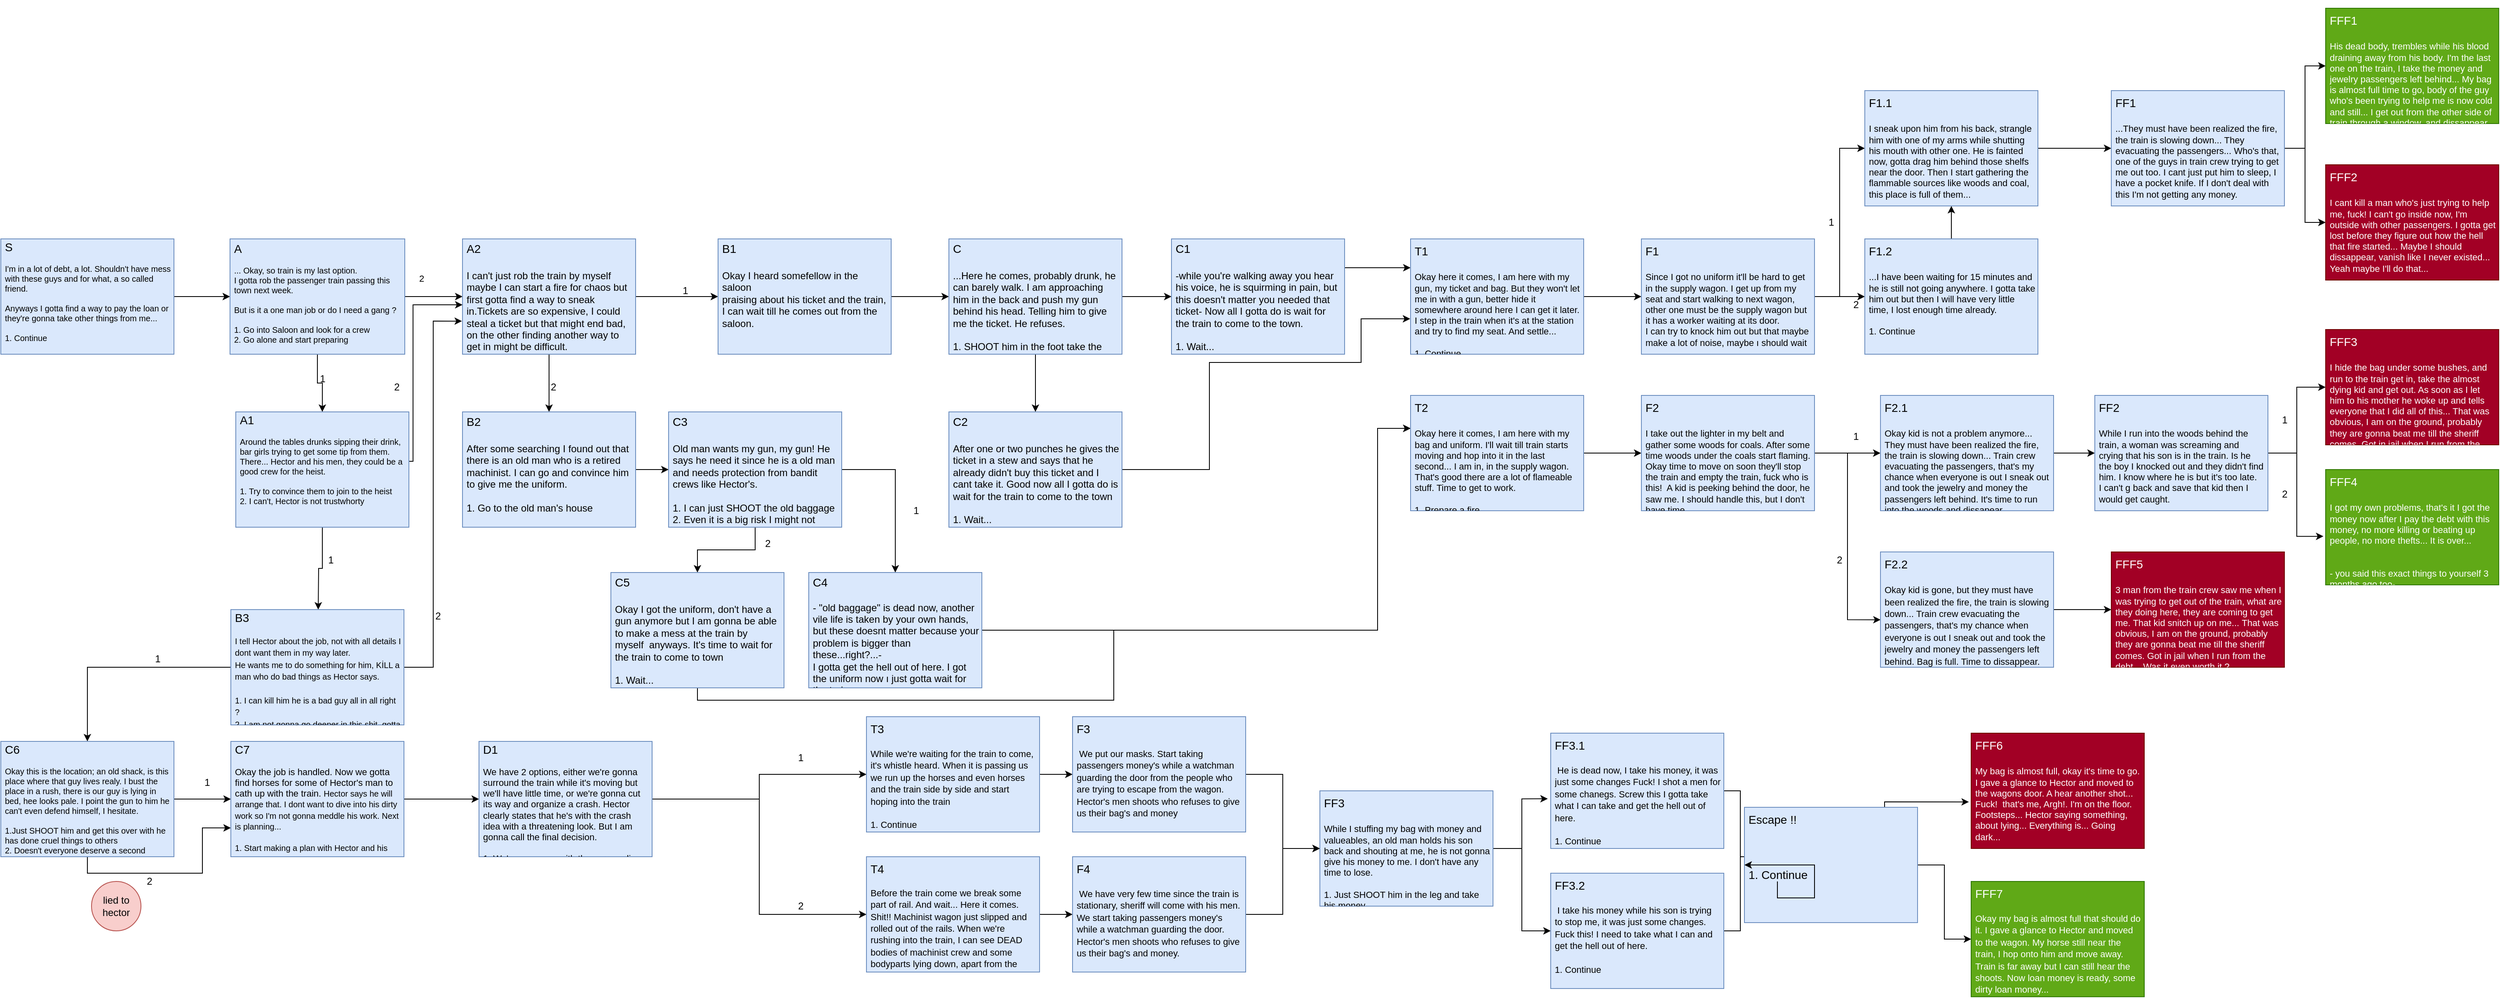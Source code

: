 <mxfile version="14.1.8" type="device"><diagram id="PS7mOIQxtG1l_0gpTWIH" name="Page-1"><mxGraphModel dx="873" dy="2234" grid="1" gridSize="10" guides="1" tooltips="1" connect="1" arrows="1" fold="1" page="1" pageScale="1" pageWidth="827" pageHeight="1169" background="#ffffff" math="0" shadow="0"><root><mxCell id="0"/><mxCell id="1" parent="0"/><mxCell id="qTLVLa_EFtFg3okBWpM3-4" style="edgeStyle=orthogonalEdgeStyle;rounded=0;orthogonalLoop=1;jettySize=auto;html=1;" parent="1" source="qTLVLa_EFtFg3okBWpM3-2" target="qTLVLa_EFtFg3okBWpM3-3" edge="1"><mxGeometry relative="1" as="geometry"/></mxCell><mxCell id="qTLVLa_EFtFg3okBWpM3-2" value="&lt;div style=&quot;font-size: 10px&quot;&gt;&lt;font style=&quot;font-size: 10px&quot;&gt;&lt;br&gt;&lt;/font&gt;&lt;/div&gt;&lt;div style=&quot;font-size: 14px&quot;&gt;&lt;font style=&quot;font-size: 14px&quot;&gt;S&lt;br&gt;&lt;/font&gt;&lt;/div&gt;&lt;div style=&quot;font-size: 10px&quot;&gt;&lt;font style=&quot;font-size: 10px&quot;&gt;&lt;br&gt;&lt;/font&gt;&lt;/div&gt;&lt;div style=&quot;font-size: 10px&quot;&gt;&lt;font style=&quot;font-size: 10px&quot;&gt;I'm in a lot of debt, a lot. Shouldn't have mess with these guys and for what, a so called friend. &lt;br&gt;&lt;/font&gt;&lt;/div&gt;&lt;div style=&quot;font-size: 10px&quot;&gt;&lt;font style=&quot;font-size: 10px&quot;&gt;&lt;br&gt;&lt;/font&gt;&lt;/div&gt;&lt;div style=&quot;font-size: 10px&quot;&gt;&lt;font style=&quot;font-size: 10px&quot;&gt;Anyways I gotta find a way to pay the loan or they're gonna take other things from me...&lt;/font&gt;&lt;/div&gt;&lt;div style=&quot;font-size: 10px&quot;&gt;&lt;font style=&quot;font-size: 10px&quot;&gt;&lt;br&gt;&lt;/font&gt;&lt;/div&gt;&lt;div style=&quot;font-size: 10px&quot;&gt;&lt;font style=&quot;font-size: 10px&quot;&gt;1. Continue&lt;br&gt;&lt;/font&gt;&lt;/div&gt;" style="text;html=1;spacing=5;spacingTop=-20;whiteSpace=wrap;overflow=hidden;rounded=0;fillColor=#dae8fc;strokeColor=#6c8ebf;" parent="1" vertex="1"><mxGeometry x="40" y="40" width="210" height="140" as="geometry"/></mxCell><mxCell id="qTLVLa_EFtFg3okBWpM3-7" style="edgeStyle=orthogonalEdgeStyle;rounded=0;orthogonalLoop=1;jettySize=auto;html=1;entryX=0;entryY=0.5;entryDx=0;entryDy=0;" parent="1" source="qTLVLa_EFtFg3okBWpM3-3" target="qTLVLa_EFtFg3okBWpM3-5" edge="1"><mxGeometry relative="1" as="geometry"/></mxCell><mxCell id="qTLVLa_EFtFg3okBWpM3-9" value="&lt;div&gt;2&lt;/div&gt;&lt;div&gt;&lt;br&gt;&lt;/div&gt;" style="edgeLabel;html=1;align=center;verticalAlign=middle;resizable=0;points=[];" parent="qTLVLa_EFtFg3okBWpM3-7" vertex="1" connectable="0"><mxGeometry x="-0.276" y="3" relative="1" as="geometry"><mxPoint x="-5.52" y="-12" as="offset"/></mxGeometry></mxCell><mxCell id="qTLVLa_EFtFg3okBWpM3-8" style="edgeStyle=orthogonalEdgeStyle;rounded=0;orthogonalLoop=1;jettySize=auto;html=1;entryX=0.5;entryY=0;entryDx=0;entryDy=0;" parent="1" source="qTLVLa_EFtFg3okBWpM3-3" target="qTLVLa_EFtFg3okBWpM3-6" edge="1"><mxGeometry relative="1" as="geometry"/></mxCell><mxCell id="qTLVLa_EFtFg3okBWpM3-3" value="&lt;div&gt;&lt;br&gt;&lt;/div&gt;&lt;div style=&quot;font-size: 14px&quot;&gt;A&lt;br&gt;&lt;/div&gt;&lt;div style=&quot;font-size: 10px&quot;&gt;&lt;font style=&quot;font-size: 10px&quot;&gt;&lt;br&gt;&lt;/font&gt;&lt;/div&gt;&lt;div style=&quot;font-size: 10px&quot;&gt;&lt;font style=&quot;font-size: 10px&quot;&gt;... Okay, so train is my last option.&lt;/font&gt;&lt;/div&gt;&lt;div style=&quot;font-size: 10px&quot;&gt;&lt;font style=&quot;font-size: 10px&quot;&gt;I gotta rob the passenger train passing this town next week.&lt;/font&gt;&lt;/div&gt;&lt;div style=&quot;font-size: 10px&quot;&gt;&lt;font style=&quot;font-size: 10px&quot;&gt;&lt;br&gt;&lt;/font&gt;&lt;/div&gt;&lt;div style=&quot;font-size: 10px&quot;&gt;&lt;font style=&quot;font-size: 10px&quot;&gt;But is it a one man job or do I need a gang ?&lt;/font&gt;&lt;/div&gt;&lt;div style=&quot;font-size: 10px&quot;&gt;&lt;font style=&quot;font-size: 10px&quot;&gt;&lt;br&gt;&lt;/font&gt;&lt;/div&gt;&lt;div style=&quot;font-size: 10px&quot;&gt;&lt;font style=&quot;font-size: 10px&quot;&gt;1. Go into Saloon and look for a crew&lt;/font&gt;&lt;/div&gt;&lt;div style=&quot;font-size: 10px&quot;&gt;&lt;font style=&quot;font-size: 10px&quot;&gt;2. Go alone and start preparing&lt;br&gt;&lt;/font&gt;&lt;/div&gt;" style="text;html=1;strokeColor=#6c8ebf;fillColor=#dae8fc;spacing=5;spacingTop=-20;whiteSpace=wrap;overflow=hidden;rounded=0;" parent="1" vertex="1"><mxGeometry x="318" y="40" width="212" height="140" as="geometry"/></mxCell><mxCell id="yI62NzYsmp--F7ScFhRH-3" style="edgeStyle=orthogonalEdgeStyle;rounded=0;orthogonalLoop=1;jettySize=auto;html=1;entryX=0;entryY=0.5;entryDx=0;entryDy=0;" parent="1" source="qTLVLa_EFtFg3okBWpM3-5" target="yI62NzYsmp--F7ScFhRH-1" edge="1"><mxGeometry relative="1" as="geometry"/></mxCell><mxCell id="yI62NzYsmp--F7ScFhRH-17" style="edgeStyle=orthogonalEdgeStyle;rounded=0;orthogonalLoop=1;jettySize=auto;html=1;" parent="1" source="qTLVLa_EFtFg3okBWpM3-5" target="yI62NzYsmp--F7ScFhRH-16" edge="1"><mxGeometry relative="1" as="geometry"/></mxCell><mxCell id="qTLVLa_EFtFg3okBWpM3-5" value="&lt;div&gt;&lt;br&gt;&lt;/div&gt;&lt;div style=&quot;font-size: 14px&quot;&gt;A2&lt;/div&gt;&lt;div style=&quot;font-size: 14px&quot;&gt;&amp;nbsp;&lt;/div&gt;&lt;div&gt;I can't just rob the train by myself maybe I can start a fire for chaos but first gotta find a way to sneak in.Tickets are so expensive, I could steal a ticket but that might end bad, on the other finding another way to get in might be difficult.&lt;br&gt;&lt;/div&gt;&lt;div&gt;&lt;br&gt;&lt;/div&gt;&lt;div&gt;1. Steal a ticket&lt;/div&gt;&lt;div&gt;2. Find a train worker uniform&lt;br&gt;&lt;/div&gt;" style="text;html=1;spacing=5;spacingTop=-20;whiteSpace=wrap;overflow=hidden;rounded=0;fillColor=#dae8fc;strokeColor=#6c8ebf;" parent="1" vertex="1"><mxGeometry x="600" y="40" width="210" height="140" as="geometry"/></mxCell><mxCell id="qTLVLa_EFtFg3okBWpM3-11" style="edgeStyle=orthogonalEdgeStyle;rounded=0;orthogonalLoop=1;jettySize=auto;html=1;" parent="1" source="qTLVLa_EFtFg3okBWpM3-6" target="qTLVLa_EFtFg3okBWpM3-5" edge="1"><mxGeometry relative="1" as="geometry"><Array as="points"><mxPoint x="540" y="310"/><mxPoint x="540" y="120"/></Array></mxGeometry></mxCell><mxCell id="yI62NzYsmp--F7ScFhRH-6" style="edgeStyle=orthogonalEdgeStyle;rounded=0;orthogonalLoop=1;jettySize=auto;html=1;" parent="1" source="qTLVLa_EFtFg3okBWpM3-6" edge="1"><mxGeometry relative="1" as="geometry"><mxPoint x="425" y="490" as="targetPoint"/></mxGeometry></mxCell><mxCell id="qTLVLa_EFtFg3okBWpM3-6" value="&lt;div style=&quot;font-size: 10px&quot;&gt;&lt;font style=&quot;font-size: 10px&quot;&gt;&lt;br&gt;&lt;/font&gt;&lt;/div&gt;&lt;div style=&quot;font-size: 14px&quot;&gt;&lt;font style=&quot;font-size: 14px&quot;&gt;A1&lt;br&gt;&lt;/font&gt;&lt;/div&gt;&lt;div style=&quot;font-size: 10px&quot;&gt;&lt;font style=&quot;font-size: 10px&quot;&gt;&lt;br&gt;&lt;/font&gt;&lt;/div&gt;&lt;div style=&quot;font-size: 10px&quot;&gt;&lt;font size=&quot;1&quot;&gt;Around the tables drunks sipping their drink, bar girls trying to get some tip from them. There... Hector and his men, they could be a good crew for the heist.&lt;/font&gt;&lt;/div&gt;&lt;div style=&quot;font-size: 10px&quot;&gt;&lt;font size=&quot;1&quot;&gt;&lt;br&gt;&lt;/font&gt;&lt;/div&gt;&lt;div style=&quot;font-size: 10px&quot;&gt;&lt;font size=&quot;1&quot;&gt;1. Try to convince them to join to the heist&lt;br&gt;&lt;/font&gt;&lt;/div&gt;&lt;div style=&quot;font-size: 10px&quot;&gt;&lt;font size=&quot;1&quot;&gt;2. &lt;/font&gt;I can't, Hector is not trustwhorty&lt;br&gt;&lt;/div&gt;&lt;div&gt;&lt;font size=&quot;1&quot;&gt;&amp;nbsp;&lt;br&gt;&lt;/font&gt;&lt;/div&gt;" style="text;html=1;spacing=5;spacingTop=-20;whiteSpace=wrap;overflow=hidden;rounded=0;fillColor=#dae8fc;strokeColor=#6c8ebf;" parent="1" vertex="1"><mxGeometry x="325" y="250" width="210" height="140" as="geometry"/></mxCell><mxCell id="qTLVLa_EFtFg3okBWpM3-10" value="&lt;div&gt;1&lt;/div&gt;" style="text;html=1;align=center;verticalAlign=middle;resizable=0;points=[];autosize=1;" parent="1" vertex="1"><mxGeometry x="420" y="200" width="20" height="20" as="geometry"/></mxCell><mxCell id="qTLVLa_EFtFg3okBWpM3-12" value="&lt;div&gt;2&lt;/div&gt;" style="text;html=1;align=center;verticalAlign=middle;resizable=0;points=[];autosize=1;" parent="1" vertex="1"><mxGeometry x="510" y="210" width="20" height="20" as="geometry"/></mxCell><mxCell id="yI62NzYsmp--F7ScFhRH-5" style="edgeStyle=orthogonalEdgeStyle;rounded=0;orthogonalLoop=1;jettySize=auto;html=1;entryX=0;entryY=0.5;entryDx=0;entryDy=0;" parent="1" source="yI62NzYsmp--F7ScFhRH-1" target="yI62NzYsmp--F7ScFhRH-2" edge="1"><mxGeometry relative="1" as="geometry"/></mxCell><mxCell id="yI62NzYsmp--F7ScFhRH-1" value="&lt;div&gt;&lt;br&gt;&lt;/div&gt;&lt;div style=&quot;font-size: 14px&quot;&gt;B1&lt;/div&gt;&lt;div style=&quot;font-size: 14px&quot;&gt;&lt;br&gt;&lt;/div&gt;&lt;div&gt;Okay I heard somefellow in the saloon&lt;/div&gt;&lt;div&gt;praising about his ticket and the train, I can wait till he comes out from the saloon.&lt;/div&gt;&lt;div&gt;&lt;br&gt;&lt;/div&gt;&lt;div&gt;&lt;br&gt;&lt;/div&gt;&lt;div&gt;1. Wait...&lt;br&gt;&lt;/div&gt;" style="text;html=1;spacing=5;spacingTop=-20;whiteSpace=wrap;overflow=hidden;rounded=0;fillColor=#dae8fc;strokeColor=#6c8ebf;" parent="1" vertex="1"><mxGeometry x="910" y="40" width="210" height="140" as="geometry"/></mxCell><mxCell id="yI62NzYsmp--F7ScFhRH-8" style="edgeStyle=orthogonalEdgeStyle;rounded=0;orthogonalLoop=1;jettySize=auto;html=1;" parent="1" source="yI62NzYsmp--F7ScFhRH-2" edge="1"><mxGeometry relative="1" as="geometry"><mxPoint x="1460" y="110" as="targetPoint"/></mxGeometry></mxCell><mxCell id="yI62NzYsmp--F7ScFhRH-13" style="edgeStyle=orthogonalEdgeStyle;rounded=0;orthogonalLoop=1;jettySize=auto;html=1;" parent="1" source="yI62NzYsmp--F7ScFhRH-2" edge="1"><mxGeometry relative="1" as="geometry"><mxPoint x="1295" y="250" as="targetPoint"/></mxGeometry></mxCell><mxCell id="yI62NzYsmp--F7ScFhRH-2" value="&lt;div&gt;&lt;br&gt;&lt;/div&gt;&lt;div style=&quot;font-size: 14px&quot;&gt;C&lt;/div&gt;&lt;div style=&quot;font-size: 14px&quot;&gt;&lt;br&gt;&lt;/div&gt;&lt;div&gt;...&lt;font style=&quot;font-size: 12px&quot;&gt;Here he comes, probably drunk, he can barely walk. I am approaching him in the back and push my gun behind his head. Telling him to give me the ticket. He refuses.&lt;/font&gt;&lt;/div&gt;&lt;div&gt;&lt;font style=&quot;font-size: 12px&quot;&gt;&lt;br&gt;&lt;/font&gt;&lt;/div&gt;&lt;div&gt;&lt;font style=&quot;font-size: 12px&quot;&gt;1. SHOOT him in the foot take the ticket and immedietaly walk away&lt;/font&gt;&lt;/div&gt;&lt;div&gt;&lt;font style=&quot;font-size: 12px&quot;&gt;&lt;br&gt;&lt;/font&gt;&lt;/div&gt;&lt;div&gt;&lt;font style=&quot;font-size: 12px&quot;&gt;2. Beat him up and force him to give you the ticket&lt;/font&gt;&lt;br&gt;&lt;/div&gt;&lt;div&gt;&lt;br&gt;&lt;/div&gt;&lt;div&gt;&lt;br&gt;&lt;/div&gt;" style="text;html=1;spacing=5;spacingTop=-20;whiteSpace=wrap;overflow=hidden;rounded=0;fillColor=#dae8fc;strokeColor=#6c8ebf;" parent="1" vertex="1"><mxGeometry x="1190" y="40" width="210" height="140" as="geometry"/></mxCell><mxCell id="yI62NzYsmp--F7ScFhRH-4" value="&lt;div&gt;1&lt;/div&gt;&lt;div&gt;&lt;br&gt;&lt;/div&gt;" style="text;html=1;align=center;verticalAlign=middle;resizable=0;points=[];autosize=1;" parent="1" vertex="1"><mxGeometry x="860" y="95" width="20" height="30" as="geometry"/></mxCell><mxCell id="yI62NzYsmp--F7ScFhRH-7" value="&lt;div&gt;1&lt;/div&gt;" style="text;html=1;align=center;verticalAlign=middle;resizable=0;points=[];autosize=1;" parent="1" vertex="1"><mxGeometry x="430" y="420" width="20" height="20" as="geometry"/></mxCell><mxCell id="yI62NzYsmp--F7ScFhRH-12" style="edgeStyle=orthogonalEdgeStyle;rounded=0;orthogonalLoop=1;jettySize=auto;html=1;entryX=0;entryY=0.25;entryDx=0;entryDy=0;" parent="1" source="yI62NzYsmp--F7ScFhRH-9" target="yI62NzYsmp--F7ScFhRH-11" edge="1"><mxGeometry relative="1" as="geometry"><Array as="points"><mxPoint x="1700" y="75"/><mxPoint x="1700" y="75"/></Array></mxGeometry></mxCell><mxCell id="yI62NzYsmp--F7ScFhRH-9" value="&lt;div&gt;&lt;br&gt;&lt;/div&gt;&lt;div style=&quot;font-size: 14px&quot;&gt;C1&lt;/div&gt;&lt;div style=&quot;font-size: 14px&quot;&gt;&lt;br&gt;&lt;/div&gt;&lt;div&gt;-while you're walking away you hear his voice, he is squirming in pain, but this doesn't matter you needed that ticket- Now all I gotta do is wait for the train to come to the town.&lt;br&gt;&lt;/div&gt;&lt;div&gt;&lt;br&gt;&lt;/div&gt;&lt;div&gt;1. Wait...&lt;br&gt;&lt;/div&gt;" style="text;html=1;spacing=5;spacingTop=-20;whiteSpace=wrap;overflow=hidden;rounded=0;fillColor=#dae8fc;strokeColor=#6c8ebf;" parent="1" vertex="1"><mxGeometry x="1460" y="40" width="210" height="140" as="geometry"/></mxCell><mxCell id="aykJ1hubIMkEIzBFWd9d-6" style="edgeStyle=orthogonalEdgeStyle;rounded=0;orthogonalLoop=1;jettySize=auto;html=1;entryX=0;entryY=0.5;entryDx=0;entryDy=0;" edge="1" parent="1" source="yI62NzYsmp--F7ScFhRH-11" target="aykJ1hubIMkEIzBFWd9d-1"><mxGeometry relative="1" as="geometry"/></mxCell><mxCell id="yI62NzYsmp--F7ScFhRH-11" value="&lt;div style=&quot;font-size: 14px&quot;&gt;&lt;font style=&quot;font-size: 14px&quot;&gt;&lt;br&gt;&lt;/font&gt;&lt;/div&gt;&lt;div style=&quot;font-size: 14px&quot;&gt;&lt;font style=&quot;font-size: 14px&quot;&gt;T1&lt;br&gt;&lt;/font&gt;&lt;/div&gt;&lt;div style=&quot;font-size: 14px&quot;&gt;&lt;font style=&quot;font-size: 14px&quot;&gt;&lt;br&gt;&lt;/font&gt;&lt;/div&gt;&lt;div style=&quot;font-size: 11px&quot;&gt;Okay here it comes, I am here with my gun, my ticket and bag. But they won't let me in with a gun, better hide it somewhere around here I can get it later. I step in the train when it's at the station and try to find my seat. And settle...&lt;/div&gt;&lt;div style=&quot;font-size: 11px&quot;&gt;&lt;span&gt;&lt;br&gt;&lt;/span&gt;&lt;/div&gt;&lt;div style=&quot;font-size: 11px&quot;&gt;&lt;span&gt;1. Continue&amp;nbsp;&lt;/span&gt;&lt;/div&gt;" style="text;html=1;spacing=5;spacingTop=-20;whiteSpace=wrap;overflow=hidden;rounded=0;fillColor=#dae8fc;strokeColor=#6c8ebf;" parent="1" vertex="1"><mxGeometry x="1750" y="40" width="210" height="140" as="geometry"/></mxCell><mxCell id="yI62NzYsmp--F7ScFhRH-15" style="edgeStyle=orthogonalEdgeStyle;rounded=0;orthogonalLoop=1;jettySize=auto;html=1;entryX=-0.002;entryY=0.693;entryDx=0;entryDy=0;entryPerimeter=0;" parent="1" source="yI62NzYsmp--F7ScFhRH-14" target="yI62NzYsmp--F7ScFhRH-11" edge="1"><mxGeometry relative="1" as="geometry"><mxPoint x="1510" y="360" as="targetPoint"/><Array as="points"><mxPoint x="1506" y="320"/><mxPoint x="1506" y="190"/><mxPoint x="1690" y="190"/><mxPoint x="1690" y="137"/></Array></mxGeometry></mxCell><mxCell id="yI62NzYsmp--F7ScFhRH-14" value="&lt;div&gt;&lt;br&gt;&lt;/div&gt;&lt;div style=&quot;font-size: 14px&quot;&gt;C2&lt;/div&gt;&lt;div style=&quot;font-size: 14px&quot;&gt;&lt;br&gt;&lt;/div&gt;&lt;div&gt;After one or two punches he gives the ticket in a stew and says that he already didn't buy this ticket and I cant take it. Good now all I gotta do is wait for the train to come to the town&lt;/div&gt;&lt;div&gt;&lt;br&gt;&lt;/div&gt;&lt;div&gt;1. Wait...&lt;br&gt;&lt;/div&gt;&amp;nbsp;" style="text;html=1;spacing=5;spacingTop=-20;whiteSpace=wrap;overflow=hidden;rounded=0;fillColor=#dae8fc;strokeColor=#6c8ebf;" parent="1" vertex="1"><mxGeometry x="1190" y="250" width="210" height="140" as="geometry"/></mxCell><mxCell id="yI62NzYsmp--F7ScFhRH-25" style="edgeStyle=orthogonalEdgeStyle;rounded=0;orthogonalLoop=1;jettySize=auto;html=1;entryX=0;entryY=0.5;entryDx=0;entryDy=0;" parent="1" source="yI62NzYsmp--F7ScFhRH-16" target="yI62NzYsmp--F7ScFhRH-19" edge="1"><mxGeometry relative="1" as="geometry"/></mxCell><mxCell id="yI62NzYsmp--F7ScFhRH-16" value="&lt;div&gt;&lt;br&gt;&lt;/div&gt;&lt;div style=&quot;font-size: 14px&quot;&gt;B2&lt;/div&gt;&lt;div style=&quot;font-size: 14px&quot;&gt;&lt;br&gt;&lt;/div&gt;&lt;div&gt;After some searching I found out that there is an old man who is a retired machinist. I can go and convince him to give me the uniform.&lt;/div&gt;&lt;div&gt;&lt;br&gt;&lt;/div&gt;&lt;div&gt;1. Go to the old man's house&lt;br&gt;&lt;/div&gt;" style="text;html=1;spacing=5;spacingTop=-20;whiteSpace=wrap;overflow=hidden;rounded=0;fillColor=#dae8fc;strokeColor=#6c8ebf;" parent="1" vertex="1"><mxGeometry x="600" y="250" width="210" height="140" as="geometry"/></mxCell><mxCell id="yI62NzYsmp--F7ScFhRH-18" value="2" style="text;html=1;align=center;verticalAlign=middle;resizable=0;points=[];autosize=1;" parent="1" vertex="1"><mxGeometry x="700" y="210" width="20" height="20" as="geometry"/></mxCell><mxCell id="yI62NzYsmp--F7ScFhRH-20" style="edgeStyle=orthogonalEdgeStyle;rounded=0;orthogonalLoop=1;jettySize=auto;html=1;entryX=0.5;entryY=0;entryDx=0;entryDy=0;exitX=1;exitY=0.5;exitDx=0;exitDy=0;" parent="1" source="yI62NzYsmp--F7ScFhRH-19" target="yI62NzYsmp--F7ScFhRH-21" edge="1"><mxGeometry relative="1" as="geometry"><mxPoint x="1150" y="470" as="targetPoint"/></mxGeometry></mxCell><mxCell id="yI62NzYsmp--F7ScFhRH-26" style="edgeStyle=orthogonalEdgeStyle;rounded=0;orthogonalLoop=1;jettySize=auto;html=1;entryX=0.5;entryY=0;entryDx=0;entryDy=0;" parent="1" source="yI62NzYsmp--F7ScFhRH-19" target="yI62NzYsmp--F7ScFhRH-24" edge="1"><mxGeometry relative="1" as="geometry"/></mxCell><mxCell id="yI62NzYsmp--F7ScFhRH-19" value="&lt;div&gt;&lt;br&gt;&lt;/div&gt;&lt;div style=&quot;font-size: 14px&quot;&gt;C3&lt;/div&gt;&lt;div style=&quot;font-size: 14px&quot;&gt;&lt;br&gt;&lt;/div&gt;&lt;div&gt;Old man wants my gun, my gun! He says he need it since he is a old man and needs protection from bandit crews like Hector's.&lt;/div&gt;&lt;div&gt;&lt;br&gt;&lt;/div&gt;&lt;div&gt;1. I can just SHOOT the old baggage&lt;br&gt;&lt;/div&gt;&lt;div&gt;2. Even it is a big risk I might not need my gun so it is not a bad deal&lt;br&gt;&lt;/div&gt;" style="text;html=1;spacing=5;spacingTop=-20;whiteSpace=wrap;overflow=hidden;rounded=0;fillColor=#dae8fc;strokeColor=#6c8ebf;" parent="1" vertex="1"><mxGeometry x="850" y="250" width="210" height="140" as="geometry"/></mxCell><mxCell id="yI62NzYsmp--F7ScFhRH-23" style="edgeStyle=orthogonalEdgeStyle;rounded=0;orthogonalLoop=1;jettySize=auto;html=1;exitX=1;exitY=0.5;exitDx=0;exitDy=0;" parent="1" source="yI62NzYsmp--F7ScFhRH-21" target="yI62NzYsmp--F7ScFhRH-31" edge="1"><mxGeometry relative="1" as="geometry"><mxPoint x="1760" y="270" as="targetPoint"/><Array as="points"><mxPoint x="1710" y="515"/><mxPoint x="1710" y="270"/></Array></mxGeometry></mxCell><mxCell id="yI62NzYsmp--F7ScFhRH-21" value="&lt;div&gt;&lt;br&gt;&lt;/div&gt;&lt;div style=&quot;font-size: 14px&quot;&gt;C4&lt;br&gt;&lt;/div&gt;&lt;div&gt;&lt;br&gt;&lt;/div&gt;&lt;div&gt;- &quot;old baggage&quot; is dead now, another vile life is taken by your own hands, but these doesnt matter because your problem is bigger than these...right?...-&lt;/div&gt;&lt;div&gt;I gotta get the hell out of here. I got the uniform now ı just gotta wait for the train&lt;/div&gt;&lt;div&gt;&lt;br&gt;&lt;/div&gt;&lt;div&gt;1. Wait... &lt;br&gt;&lt;/div&gt;" style="text;html=1;spacing=5;spacingTop=-20;whiteSpace=wrap;overflow=hidden;rounded=0;fillColor=#dae8fc;strokeColor=#6c8ebf;" parent="1" vertex="1"><mxGeometry x="1020" y="445" width="210" height="140" as="geometry"/></mxCell><mxCell id="yI62NzYsmp--F7ScFhRH-22" value="1" style="text;html=1;align=center;verticalAlign=middle;resizable=0;points=[];autosize=1;" parent="1" vertex="1"><mxGeometry x="1140" y="360" width="20" height="20" as="geometry"/></mxCell><mxCell id="yI62NzYsmp--F7ScFhRH-30" style="edgeStyle=orthogonalEdgeStyle;rounded=0;orthogonalLoop=1;jettySize=auto;html=1;" parent="1" source="yI62NzYsmp--F7ScFhRH-24" target="yI62NzYsmp--F7ScFhRH-31" edge="1"><mxGeometry relative="1" as="geometry"><mxPoint x="1780" y="370" as="targetPoint"/><Array as="points"><mxPoint x="885" y="600"/><mxPoint x="1390" y="600"/><mxPoint x="1390" y="515"/><mxPoint x="1710" y="515"/><mxPoint x="1710" y="270"/></Array></mxGeometry></mxCell><mxCell id="yI62NzYsmp--F7ScFhRH-24" value="&lt;div&gt;&lt;br&gt;&lt;/div&gt;&lt;div style=&quot;font-size: 14px&quot;&gt;C5&lt;/div&gt;&lt;div style=&quot;font-size: 14px&quot;&gt;&lt;br&gt;&lt;/div&gt;&lt;div&gt;Okay I got the uniform, don't have a gun anymore but I am gonna be able to make a mess at the train by myself&amp;nbsp; anyways. It's time to wait for the train to come to town&lt;/div&gt;&lt;div&gt;&lt;br&gt;&lt;/div&gt;&lt;div&gt;1. Wait...&lt;br&gt;&lt;/div&gt;" style="text;html=1;spacing=5;spacingTop=-20;whiteSpace=wrap;overflow=hidden;rounded=0;fillColor=#dae8fc;strokeColor=#6c8ebf;" parent="1" vertex="1"><mxGeometry x="780" y="445" width="210" height="140" as="geometry"/></mxCell><mxCell id="yI62NzYsmp--F7ScFhRH-27" value="&lt;div&gt;2&lt;/div&gt;" style="text;html=1;align=center;verticalAlign=middle;resizable=0;points=[];autosize=1;" parent="1" vertex="1"><mxGeometry x="960" y="400" width="20" height="20" as="geometry"/></mxCell><mxCell id="madU49sJC7PlcoeH21l1-9" style="edgeStyle=orthogonalEdgeStyle;rounded=0;orthogonalLoop=1;jettySize=auto;html=1;entryX=0;entryY=0.5;entryDx=0;entryDy=0;" parent="1" source="yI62NzYsmp--F7ScFhRH-31" target="madU49sJC7PlcoeH21l1-1" edge="1"><mxGeometry relative="1" as="geometry"/></mxCell><mxCell id="yI62NzYsmp--F7ScFhRH-31" value="&lt;div style=&quot;font-size: 14px&quot;&gt;&lt;font style=&quot;font-size: 14px&quot;&gt;&lt;br&gt;&lt;/font&gt;&lt;/div&gt;&lt;div style=&quot;font-size: 14px&quot;&gt;&lt;font style=&quot;font-size: 14px&quot;&gt;T2&lt;/font&gt;&lt;/div&gt;&lt;div style=&quot;font-size: 14px&quot;&gt;&lt;font style=&quot;font-size: 14px&quot;&gt;&lt;br&gt;&lt;/font&gt;&lt;/div&gt;&lt;div style=&quot;font-size: 11px&quot;&gt;&lt;font style=&quot;font-size: 11px&quot;&gt;Okay here it comes, I am here with my bag and uniform. I'll wait till train starts moving and hop into it in the last second... I am in, in the supply wagon.&lt;/font&gt;&lt;/div&gt;&lt;div style=&quot;font-size: 11px&quot;&gt;That's good there are a lot of flameable stuff. Time to get to work.&lt;/div&gt;&lt;div style=&quot;font-size: 11px&quot;&gt;&lt;br&gt;&lt;/div&gt;&lt;div style=&quot;font-size: 11px&quot;&gt;1. Prepare a fire&lt;/div&gt;" style="text;html=1;spacing=5;spacingTop=-20;whiteSpace=wrap;overflow=hidden;rounded=0;fillColor=#dae8fc;strokeColor=#6c8ebf;" parent="1" vertex="1"><mxGeometry x="1750" y="230" width="210" height="140" as="geometry"/></mxCell><mxCell id="yI62NzYsmp--F7ScFhRH-33" style="edgeStyle=orthogonalEdgeStyle;rounded=0;orthogonalLoop=1;jettySize=auto;html=1;entryX=-0.003;entryY=0.713;entryDx=0;entryDy=0;entryPerimeter=0;" parent="1" source="yI62NzYsmp--F7ScFhRH-32" target="qTLVLa_EFtFg3okBWpM3-5" edge="1"><mxGeometry relative="1" as="geometry"><mxPoint x="540" y="410" as="targetPoint"/></mxGeometry></mxCell><mxCell id="yI62NzYsmp--F7ScFhRH-36" style="edgeStyle=orthogonalEdgeStyle;rounded=0;orthogonalLoop=1;jettySize=auto;html=1;entryX=0.5;entryY=0;entryDx=0;entryDy=0;" parent="1" source="yI62NzYsmp--F7ScFhRH-32" target="yI62NzYsmp--F7ScFhRH-35" edge="1"><mxGeometry relative="1" as="geometry"/></mxCell><mxCell id="yI62NzYsmp--F7ScFhRH-32" value="&lt;div style=&quot;font-size: 10px&quot;&gt;&lt;font style=&quot;font-size: 10px&quot;&gt;&lt;br&gt;&lt;/font&gt;&lt;/div&gt;&lt;div style=&quot;font-size: 14px&quot;&gt;&lt;font style=&quot;font-size: 14px&quot;&gt;B3&lt;br&gt;&lt;/font&gt;&lt;/div&gt;&lt;div style=&quot;font-size: 10px&quot;&gt;&lt;font style=&quot;font-size: 10px&quot;&gt;&lt;br&gt;&lt;/font&gt;&lt;/div&gt;&lt;div&gt;&lt;font size=&quot;1&quot;&gt;I tell Hector about the job, not with all details I dont want them in my way later.&lt;/font&gt;&lt;/div&gt;&lt;div&gt;&lt;font size=&quot;1&quot;&gt;He wants me to do something for him, KİLL a man who do bad things as Hector says.&lt;/font&gt;&lt;/div&gt;&lt;div&gt;&lt;font size=&quot;1&quot;&gt;&lt;br&gt;&lt;/font&gt;&lt;/div&gt;&lt;div&gt;&lt;font size=&quot;1&quot;&gt;1. I can kill him he is a bad guy all in all right ?&lt;/font&gt;&lt;/div&gt;&lt;div&gt;&lt;font size=&quot;1&quot;&gt;2. I am not gonna go deeper in this shit, gotta have to handle the train myself&amp;nbsp; &lt;/font&gt;&lt;/div&gt;" style="text;html=1;spacing=5;spacingTop=-20;whiteSpace=wrap;overflow=hidden;rounded=0;fillColor=#dae8fc;strokeColor=#6c8ebf;" parent="1" vertex="1"><mxGeometry x="319" y="490" width="210" height="140" as="geometry"/></mxCell><mxCell id="yI62NzYsmp--F7ScFhRH-34" value="&lt;div&gt;2&lt;/div&gt;&lt;div&gt;&lt;br&gt;&lt;/div&gt;" style="text;html=1;align=center;verticalAlign=middle;resizable=0;points=[];autosize=1;" parent="1" vertex="1"><mxGeometry x="560" y="490" width="20" height="30" as="geometry"/></mxCell><mxCell id="yI62NzYsmp--F7ScFhRH-39" style="edgeStyle=orthogonalEdgeStyle;rounded=0;orthogonalLoop=1;jettySize=auto;html=1;" parent="1" source="yI62NzYsmp--F7ScFhRH-35" target="yI62NzYsmp--F7ScFhRH-38" edge="1"><mxGeometry relative="1" as="geometry"/></mxCell><mxCell id="yI62NzYsmp--F7ScFhRH-41" style="edgeStyle=orthogonalEdgeStyle;rounded=0;orthogonalLoop=1;jettySize=auto;html=1;entryX=0;entryY=0.75;entryDx=0;entryDy=0;exitX=0.5;exitY=1;exitDx=0;exitDy=0;" parent="1" source="yI62NzYsmp--F7ScFhRH-35" target="yI62NzYsmp--F7ScFhRH-38" edge="1"><mxGeometry relative="1" as="geometry"/></mxCell><mxCell id="yI62NzYsmp--F7ScFhRH-35" value="&lt;div style=&quot;font-size: 10px&quot;&gt;&lt;font style=&quot;font-size: 10px&quot;&gt;&lt;br&gt;&lt;/font&gt;&lt;/div&gt;&lt;div style=&quot;font-size: 14px&quot;&gt;&lt;font style=&quot;font-size: 14px&quot;&gt;C6&lt;br&gt;&lt;/font&gt;&lt;/div&gt;&lt;div style=&quot;font-size: 10px&quot;&gt;&lt;font style=&quot;font-size: 10px&quot;&gt;&lt;br&gt;&lt;/font&gt;&lt;/div&gt;&lt;div style=&quot;font-size: 10px&quot;&gt;&lt;font style=&quot;font-size: 10px&quot;&gt;&lt;font size=&quot;1&quot;&gt;Okay this is the location; an old shack, is this place where that guy lives re&lt;/font&gt;aly. I bust the place in a rush, there is our guy is lying in bed, hee looks pale. I point the gun to him he can't even defend himself, I hesitate.&lt;/font&gt;&lt;/div&gt;&lt;div style=&quot;font-size: 10px&quot;&gt;&lt;font style=&quot;font-size: 10px&quot;&gt;&lt;br&gt;&lt;/font&gt;&lt;/div&gt;&lt;div style=&quot;font-size: 10px&quot;&gt;&lt;font style=&quot;font-size: 10px&quot;&gt;1.Just SHOOT him and get this over with he has done cruel things to others&lt;br&gt;&lt;/font&gt;&lt;/div&gt;&lt;div style=&quot;font-size: 10px&quot;&gt;&lt;font style=&quot;font-size: 10px&quot;&gt;2. Doesn't everyone deserve a second chance, I can hide him&lt;br&gt;&lt;/font&gt;&lt;/div&gt;" style="text;html=1;spacing=5;spacingTop=-20;whiteSpace=wrap;overflow=hidden;rounded=0;fillColor=#dae8fc;strokeColor=#6c8ebf;" parent="1" vertex="1"><mxGeometry x="40" y="650" width="210" height="140" as="geometry"/></mxCell><mxCell id="yI62NzYsmp--F7ScFhRH-37" value="1" style="text;html=1;align=center;verticalAlign=middle;resizable=0;points=[];autosize=1;" parent="1" vertex="1"><mxGeometry x="220" y="540" width="20" height="20" as="geometry"/></mxCell><mxCell id="yI62NzYsmp--F7ScFhRH-44" style="edgeStyle=orthogonalEdgeStyle;rounded=0;orthogonalLoop=1;jettySize=auto;html=1;" parent="1" source="yI62NzYsmp--F7ScFhRH-38" target="yI62NzYsmp--F7ScFhRH-45" edge="1"><mxGeometry relative="1" as="geometry"><mxPoint x="620" y="720" as="targetPoint"/></mxGeometry></mxCell><mxCell id="yI62NzYsmp--F7ScFhRH-38" value="&lt;div style=&quot;font-size: 10px&quot;&gt;&lt;font style=&quot;font-size: 10px&quot;&gt;&lt;br&gt;&lt;/font&gt;&lt;/div&gt;&lt;div style=&quot;font-size: 14px&quot;&gt;&lt;font style=&quot;font-size: 14px&quot;&gt;C7&lt;br&gt;&lt;/font&gt;&lt;/div&gt;&lt;div style=&quot;font-size: 10px&quot;&gt;&lt;font style=&quot;font-size: 10px&quot;&gt;&lt;br&gt;&lt;/font&gt;&lt;/div&gt;&lt;div style=&quot;font-size: 11px&quot;&gt;&lt;font style=&quot;font-size: 11px&quot;&gt;Okay the job is handled. Now we gotta find horses for some of Hector's man to cath up with the train&lt;/font&gt;. &lt;font size=&quot;1&quot;&gt;Hector says he will arrange that. I dont want to dive into his dirty work so I'm not gonna meddle his work. Next is planning...&lt;/font&gt;&lt;/div&gt;&lt;div style=&quot;font-size: 11px&quot;&gt;&lt;font size=&quot;1&quot;&gt;&lt;br&gt;&lt;/font&gt;&lt;/div&gt;&lt;div style=&quot;font-size: 11px&quot;&gt;&lt;font size=&quot;1&quot;&gt;1. Start making a plan with Hector and his crew&lt;br&gt;&lt;/font&gt;&lt;/div&gt;&lt;div style=&quot;font-size: 11px&quot;&gt;&lt;font size=&quot;1&quot;&gt;&lt;br&gt;&lt;/font&gt;&lt;/div&gt;&lt;div style=&quot;font-size: 11px&quot;&gt;&lt;font size=&quot;1&quot;&gt;&lt;/font&gt;&lt;br&gt;&lt;/div&gt;" style="text;html=1;spacing=5;spacingTop=-20;whiteSpace=wrap;overflow=hidden;rounded=0;fillColor=#dae8fc;strokeColor=#6c8ebf;" parent="1" vertex="1"><mxGeometry x="319" y="650" width="210" height="140" as="geometry"/></mxCell><mxCell id="yI62NzYsmp--F7ScFhRH-40" value="1" style="text;html=1;align=center;verticalAlign=middle;resizable=0;points=[];autosize=1;" parent="1" vertex="1"><mxGeometry x="280" y="690" width="20" height="20" as="geometry"/></mxCell><mxCell id="yI62NzYsmp--F7ScFhRH-42" value="2" style="text;html=1;align=center;verticalAlign=middle;resizable=0;points=[];autosize=1;" parent="1" vertex="1"><mxGeometry x="210" y="810" width="20" height="20" as="geometry"/></mxCell><mxCell id="yI62NzYsmp--F7ScFhRH-43" value="lied to hector" style="ellipse;whiteSpace=wrap;html=1;aspect=fixed;fillColor=#f8cecc;strokeColor=#b85450;" parent="1" vertex="1"><mxGeometry x="150" y="820" width="60" height="60" as="geometry"/></mxCell><mxCell id="yI62NzYsmp--F7ScFhRH-49" style="edgeStyle=orthogonalEdgeStyle;rounded=0;orthogonalLoop=1;jettySize=auto;html=1;entryX=0;entryY=0.5;entryDx=0;entryDy=0;" parent="1" source="yI62NzYsmp--F7ScFhRH-45" target="yI62NzYsmp--F7ScFhRH-48" edge="1"><mxGeometry relative="1" as="geometry"/></mxCell><mxCell id="yI62NzYsmp--F7ScFhRH-50" style="edgeStyle=orthogonalEdgeStyle;rounded=0;orthogonalLoop=1;jettySize=auto;html=1;entryX=0;entryY=0.5;entryDx=0;entryDy=0;" parent="1" source="yI62NzYsmp--F7ScFhRH-45" target="yI62NzYsmp--F7ScFhRH-47" edge="1"><mxGeometry relative="1" as="geometry"/></mxCell><mxCell id="yI62NzYsmp--F7ScFhRH-45" value="&lt;div style=&quot;font-size: 10px&quot;&gt;&lt;font style=&quot;font-size: 10px&quot;&gt;&lt;br&gt;&lt;/font&gt;&lt;/div&gt;&lt;div style=&quot;font-size: 14px&quot;&gt;&lt;font style=&quot;font-size: 14px&quot;&gt;D1&lt;br&gt;&lt;/font&gt;&lt;/div&gt;&lt;div style=&quot;font-size: 10px&quot;&gt;&lt;font style=&quot;font-size: 10px&quot;&gt;&lt;br&gt;&lt;/font&gt;&lt;/div&gt;&lt;div style=&quot;font-size: 11px&quot;&gt;&lt;font style=&quot;font-size: 11px&quot;&gt;We have 2 options, either we're gonna surround the train while it's moving but we'll have little time, or we're gonna cut its way and organize a crash. Hector clearly states that he's with the crash idea with a threatening look. But I am gonna call the final decision.&lt;/font&gt;&lt;/div&gt;&lt;div style=&quot;font-size: 11px&quot;&gt;&lt;font style=&quot;font-size: 11px&quot;&gt;&lt;br&gt;&lt;/font&gt;&lt;/div&gt;&lt;div style=&quot;font-size: 11px&quot;&gt;&lt;font style=&quot;font-size: 11px&quot;&gt;1. We're gonna go with the surrounding &lt;br&gt;&lt;/font&gt;&lt;/div&gt;&lt;div style=&quot;font-size: 11px&quot;&gt;&lt;font style=&quot;font-size: 11px&quot;&gt;2. I think Hector knows more about these shit, we'll go his way&lt;br&gt;&lt;/font&gt;&lt;/div&gt;" style="text;html=1;spacing=5;spacingTop=-20;whiteSpace=wrap;overflow=hidden;rounded=0;fillColor=#dae8fc;strokeColor=#6c8ebf;" parent="1" vertex="1"><mxGeometry x="620" y="650" width="210" height="140" as="geometry"/></mxCell><mxCell id="Ce0g-9JhVPLxM2dwx3p8-4" style="edgeStyle=orthogonalEdgeStyle;rounded=0;orthogonalLoop=1;jettySize=auto;html=1;entryX=0;entryY=0.5;entryDx=0;entryDy=0;" parent="1" source="yI62NzYsmp--F7ScFhRH-47" target="Ce0g-9JhVPLxM2dwx3p8-1" edge="1"><mxGeometry relative="1" as="geometry"/></mxCell><mxCell id="yI62NzYsmp--F7ScFhRH-47" value="&lt;div style=&quot;font-size: 14px&quot;&gt;&lt;font style=&quot;font-size: 14px&quot;&gt;&lt;br&gt;&lt;/font&gt;&lt;/div&gt;&lt;div style=&quot;font-size: 14px&quot;&gt;&lt;font style=&quot;font-size: 14px&quot;&gt;T4&lt;/font&gt;&lt;/div&gt;&lt;div style=&quot;font-size: 11px&quot;&gt;&lt;font style=&quot;font-size: 11px&quot;&gt;&lt;br&gt;&lt;/font&gt;&lt;/div&gt;&lt;div&gt;&lt;font style=&quot;font-size: 11px&quot;&gt;&lt;font style=&quot;font-size: 11px&quot;&gt;Before the train come we break some part of rail. And wait... Here it comes. Shit!! Machinist wagon just&lt;/font&gt; slipped and rolled out of the rails. When we're rushing into the train, I can see DEAD bodies of machinist crew and some bodyparts lying down, apart from the bodies&lt;/font&gt; they should be with&lt;/div&gt;&lt;div&gt;&lt;br&gt;&lt;/div&gt;&lt;div&gt;1. Continue&lt;br&gt;&lt;/div&gt;" style="text;html=1;spacing=5;spacingTop=-20;whiteSpace=wrap;overflow=hidden;rounded=0;fillColor=#dae8fc;strokeColor=#6c8ebf;" parent="1" vertex="1"><mxGeometry x="1090" y="790" width="210" height="140" as="geometry"/></mxCell><mxCell id="ODfheilgAEjnZ_Q_ux-X-2" style="edgeStyle=orthogonalEdgeStyle;rounded=0;orthogonalLoop=1;jettySize=auto;html=1;entryX=0;entryY=0.5;entryDx=0;entryDy=0;" parent="1" source="yI62NzYsmp--F7ScFhRH-48" target="ODfheilgAEjnZ_Q_ux-X-1" edge="1"><mxGeometry relative="1" as="geometry"/></mxCell><mxCell id="yI62NzYsmp--F7ScFhRH-48" value="&lt;div style=&quot;font-size: 14px&quot;&gt;&lt;font style=&quot;font-size: 14px&quot;&gt;&lt;br&gt;&lt;/font&gt;&lt;/div&gt;&lt;div style=&quot;font-size: 14px&quot;&gt;&lt;font style=&quot;font-size: 14px&quot;&gt;T3&lt;/font&gt;&lt;/div&gt;&lt;div&gt;&lt;br&gt;&lt;/div&gt;&lt;div&gt;&lt;font style=&quot;font-size: 11px&quot;&gt;While we're waiting for the train to come, it's whistle heard. When it is passing us we run up the horses and even horses and the train side by side and start hoping into the train&lt;br&gt;&lt;/font&gt;&lt;/div&gt;&lt;div&gt;&lt;font style=&quot;font-size: 11px&quot;&gt;&lt;br&gt;&lt;/font&gt;&lt;/div&gt;&lt;div&gt;&lt;font style=&quot;font-size: 11px&quot;&gt;1. Continue&lt;/font&gt;&lt;br&gt;&lt;/div&gt;" style="text;html=1;spacing=5;spacingTop=-20;whiteSpace=wrap;overflow=hidden;rounded=0;fillColor=#dae8fc;strokeColor=#6c8ebf;" parent="1" vertex="1"><mxGeometry x="1090" y="620" width="210" height="140" as="geometry"/></mxCell><mxCell id="yI62NzYsmp--F7ScFhRH-51" value="1" style="text;html=1;align=center;verticalAlign=middle;resizable=0;points=[];autosize=1;" parent="1" vertex="1"><mxGeometry x="1000" y="660" width="20" height="20" as="geometry"/></mxCell><mxCell id="yI62NzYsmp--F7ScFhRH-52" value="2" style="text;html=1;align=center;verticalAlign=middle;resizable=0;points=[];autosize=1;" parent="1" vertex="1"><mxGeometry x="1000" y="840" width="20" height="20" as="geometry"/></mxCell><mxCell id="Ce0g-9JhVPLxM2dwx3p8-3" style="edgeStyle=orthogonalEdgeStyle;rounded=0;orthogonalLoop=1;jettySize=auto;html=1;entryX=0;entryY=0.5;entryDx=0;entryDy=0;" parent="1" source="ODfheilgAEjnZ_Q_ux-X-1" target="zK80zcMb2Tus3RMz6FWV-1" edge="1"><mxGeometry relative="1" as="geometry"/></mxCell><mxCell id="ODfheilgAEjnZ_Q_ux-X-1" value="&lt;div style=&quot;font-size: 14px&quot;&gt;&lt;font style=&quot;font-size: 14px&quot;&gt;&lt;br&gt;&lt;/font&gt;&lt;/div&gt;&lt;div style=&quot;font-size: 14px&quot;&gt;F3&lt;/div&gt;&lt;div&gt;&lt;br&gt;&lt;/div&gt;&lt;div&gt;&lt;font style=&quot;font-size: 11px&quot;&gt;&amp;nbsp;We put our masks. Start taking passengers money's while a watchman guarding the door from the people who are trying to escape from the wagon. Hector's men shoots who refuses to give us their bag's and money&lt;/font&gt;&lt;/div&gt;&lt;div&gt;&lt;font style=&quot;font-size: 11px&quot;&gt;&lt;br&gt;&lt;/font&gt;&lt;/div&gt;&lt;div&gt;&lt;font style=&quot;font-size: 11px&quot;&gt;1.Continue&amp;nbsp;&amp;nbsp;&lt;/font&gt;&lt;/div&gt;" style="text;html=1;spacing=5;spacingTop=-20;whiteSpace=wrap;overflow=hidden;rounded=0;fillColor=#dae8fc;strokeColor=#6c8ebf;" parent="1" vertex="1"><mxGeometry x="1340" y="620" width="210" height="140" as="geometry"/></mxCell><mxCell id="Ce0g-9JhVPLxM2dwx3p8-8" style="edgeStyle=orthogonalEdgeStyle;rounded=0;orthogonalLoop=1;jettySize=auto;html=1;entryX=-0.017;entryY=0.569;entryDx=0;entryDy=0;entryPerimeter=0;" parent="1" source="zK80zcMb2Tus3RMz6FWV-1" target="Ce0g-9JhVPLxM2dwx3p8-5" edge="1"><mxGeometry relative="1" as="geometry"/></mxCell><mxCell id="Ce0g-9JhVPLxM2dwx3p8-9" style="edgeStyle=orthogonalEdgeStyle;rounded=0;orthogonalLoop=1;jettySize=auto;html=1;entryX=0;entryY=0.5;entryDx=0;entryDy=0;" parent="1" source="zK80zcMb2Tus3RMz6FWV-1" target="Ce0g-9JhVPLxM2dwx3p8-6" edge="1"><mxGeometry relative="1" as="geometry"/></mxCell><mxCell id="zK80zcMb2Tus3RMz6FWV-1" value="&lt;div style=&quot;font-size: 14px&quot;&gt;&lt;font style=&quot;font-size: 14px&quot;&gt;&lt;br&gt;&lt;/font&gt;&lt;/div&gt;&lt;div style=&quot;font-size: 14px&quot;&gt;FF3&lt;/div&gt;&lt;div style=&quot;font-size: 14px&quot;&gt;&lt;br&gt;&lt;/div&gt;&lt;div style=&quot;font-size: 11px&quot;&gt;While I stuffing my bag with money and valueables, an old man holds his son back and shouting at me, he is not gonna give his money to me. I don't have any time to lose.&lt;/div&gt;&lt;div style=&quot;font-size: 11px&quot;&gt;&lt;br&gt;&lt;/div&gt;&lt;div style=&quot;font-size: 11px&quot;&gt;1. Just SHOOT him in the leg and take his money&lt;/div&gt;&lt;div style=&quot;font-size: 11px&quot;&gt;&lt;br&gt;&lt;/div&gt;&lt;div style=&quot;font-size: 11px&quot;&gt;2. Batter him and force him to give the money&lt;/div&gt;" style="text;html=1;spacing=5;spacingTop=-20;whiteSpace=wrap;overflow=hidden;rounded=0;fillColor=#dae8fc;strokeColor=#6c8ebf;" parent="1" vertex="1"><mxGeometry x="1640" y="710" width="210" height="140" as="geometry"/></mxCell><mxCell id="Ce0g-9JhVPLxM2dwx3p8-2" style="edgeStyle=orthogonalEdgeStyle;rounded=0;orthogonalLoop=1;jettySize=auto;html=1;" parent="1" source="Ce0g-9JhVPLxM2dwx3p8-1" target="zK80zcMb2Tus3RMz6FWV-1" edge="1"><mxGeometry relative="1" as="geometry"/></mxCell><mxCell id="Ce0g-9JhVPLxM2dwx3p8-1" value="&lt;div style=&quot;font-size: 14px&quot;&gt;&lt;font style=&quot;font-size: 14px&quot;&gt;&lt;br&gt;&lt;/font&gt;&lt;/div&gt;&lt;div style=&quot;font-size: 14px&quot;&gt;F4&lt;/div&gt;&lt;div&gt;&lt;br&gt;&lt;/div&gt;&lt;div&gt;&lt;font style=&quot;font-size: 11px&quot;&gt;&amp;nbsp;We have very few time since the train is stationary, sheriff will come with his men.&lt;br&gt;&lt;/font&gt;&lt;/div&gt;&lt;div&gt;&lt;font style=&quot;font-size: 11px&quot;&gt;We start taking passengers money's while a watchman guarding the door. Hector's men shoots who refuses to give us their bag's and money.&lt;br&gt;&lt;/font&gt;&lt;/div&gt;&lt;div&gt;&lt;font style=&quot;font-size: 11px&quot;&gt;&lt;br&gt;&lt;/font&gt;&lt;/div&gt;&lt;div&gt;&lt;font style=&quot;font-size: 11px&quot;&gt;1. Continue&lt;/font&gt;&lt;/div&gt;" style="text;html=1;spacing=5;spacingTop=-20;whiteSpace=wrap;overflow=hidden;rounded=0;fillColor=#dae8fc;strokeColor=#6c8ebf;" parent="1" vertex="1"><mxGeometry x="1340" y="790" width="210" height="140" as="geometry"/></mxCell><mxCell id="Ce0g-9JhVPLxM2dwx3p8-14" style="edgeStyle=orthogonalEdgeStyle;rounded=0;orthogonalLoop=1;jettySize=auto;html=1;entryX=0;entryY=0.5;entryDx=0;entryDy=0;" parent="1" source="Ce0g-9JhVPLxM2dwx3p8-5" target="Ce0g-9JhVPLxM2dwx3p8-12" edge="1"><mxGeometry relative="1" as="geometry"/></mxCell><mxCell id="Ce0g-9JhVPLxM2dwx3p8-5" value="&lt;div style=&quot;font-size: 14px&quot;&gt;&lt;font style=&quot;font-size: 14px&quot;&gt;&lt;br&gt;&lt;/font&gt;&lt;/div&gt;&lt;div style=&quot;font-size: 14px&quot;&gt;FF3.1&lt;/div&gt;&lt;div&gt;&lt;br&gt;&lt;/div&gt;&lt;div&gt;&lt;font style=&quot;font-size: 11px&quot;&gt;&amp;nbsp;He is dead now, I take his money, it was just some changes Fuck! I shot a men for some chanegs. Screw this I gotta take what I can take and get the hell out of here.&lt;/font&gt;&lt;/div&gt;&lt;div&gt;&lt;font style=&quot;font-size: 11px&quot;&gt;&lt;br&gt;&lt;/font&gt;&lt;/div&gt;&lt;div&gt;&lt;font style=&quot;font-size: 11px&quot;&gt;1. Continue&lt;/font&gt;&lt;/div&gt;" style="text;html=1;spacing=5;spacingTop=-20;whiteSpace=wrap;overflow=hidden;rounded=0;fillColor=#dae8fc;strokeColor=#6c8ebf;" parent="1" vertex="1"><mxGeometry x="1920" y="640" width="210" height="140" as="geometry"/></mxCell><mxCell id="Ce0g-9JhVPLxM2dwx3p8-13" style="edgeStyle=orthogonalEdgeStyle;rounded=0;orthogonalLoop=1;jettySize=auto;html=1;" parent="1" source="Ce0g-9JhVPLxM2dwx3p8-6" target="Ce0g-9JhVPLxM2dwx3p8-12" edge="1"><mxGeometry relative="1" as="geometry"/></mxCell><mxCell id="Ce0g-9JhVPLxM2dwx3p8-6" value="&lt;div style=&quot;font-size: 14px&quot;&gt;&lt;font style=&quot;font-size: 14px&quot;&gt;&lt;br&gt;&lt;/font&gt;&lt;/div&gt;&lt;div style=&quot;font-size: 14px&quot;&gt;FF3.2&lt;/div&gt;&lt;div&gt;&lt;br&gt;&lt;/div&gt;&lt;div&gt;&lt;font style=&quot;font-size: 11px&quot;&gt;&amp;nbsp;I take his money while his son is trying to stop me, it was just some changes. Fuck this! I need to take what I can and get the hell out of here.&lt;/font&gt;&lt;/div&gt;&lt;div&gt;&lt;font style=&quot;font-size: 11px&quot;&gt;&lt;br&gt;&lt;/font&gt;&lt;/div&gt;&lt;div&gt;&lt;font style=&quot;font-size: 11px&quot;&gt;1. Continue&lt;/font&gt;&lt;/div&gt;" style="text;html=1;spacing=5;spacingTop=-20;whiteSpace=wrap;overflow=hidden;rounded=0;fillColor=#dae8fc;strokeColor=#6c8ebf;" parent="1" vertex="1"><mxGeometry x="1920" y="810" width="210" height="140" as="geometry"/></mxCell><mxCell id="Ce0g-9JhVPLxM2dwx3p8-10" value="&lt;div style=&quot;font-size: 14px&quot;&gt;&lt;font style=&quot;font-size: 14px&quot;&gt;&lt;br&gt;&lt;/font&gt;&lt;/div&gt;&lt;div style=&quot;font-size: 14px&quot;&gt;FFF7&lt;/div&gt;&lt;div&gt;&lt;br&gt;&lt;/div&gt;&lt;div&gt;&lt;span style=&quot;font-size: 11px&quot;&gt;Okay my bag is almost full that should do it. I gave a glance to Hector and moved to the wagon. My horse still near the train, I hop onto him and move away. Train is far away but I can still hear the shoots. Now loan money is ready, some dirty loan money...&lt;/span&gt;&lt;/div&gt;" style="text;html=1;spacing=5;spacingTop=-20;whiteSpace=wrap;overflow=hidden;rounded=0;fillColor=#60a917;strokeColor=#2D7600;fontColor=#ffffff;" parent="1" vertex="1"><mxGeometry x="2430" y="820" width="210" height="140" as="geometry"/></mxCell><mxCell id="Ce0g-9JhVPLxM2dwx3p8-11" value="&lt;div style=&quot;font-size: 14px&quot;&gt;&lt;br&gt;&lt;/div&gt;&lt;div style=&quot;font-size: 14px&quot;&gt;FFF6&lt;/div&gt;&lt;div style=&quot;font-size: 14px&quot;&gt;&lt;br&gt;&lt;/div&gt;&lt;div style=&quot;font-size: 11px&quot;&gt;My bag is almost full, okay it's time to go.&lt;/div&gt;&lt;div style=&quot;font-size: 11px&quot;&gt;I gave a glance to Hector and moved to the wagons door. A hear another shot... Fuck!&amp;nbsp; that's me, Argh!. I'm on the floor.&lt;/div&gt;&lt;div style=&quot;font-size: 11px&quot;&gt;Footsteps... Hector saying something, about lying... Everything is... Going dark...&lt;/div&gt;" style="text;html=1;spacing=5;spacingTop=-20;whiteSpace=wrap;overflow=hidden;rounded=0;fillColor=#a20025;strokeColor=#6F0000;fontColor=#ffffff;" parent="1" vertex="1"><mxGeometry x="2430" y="640" width="210" height="140" as="geometry"/></mxCell><mxCell id="Ce0g-9JhVPLxM2dwx3p8-15" style="edgeStyle=orthogonalEdgeStyle;rounded=0;orthogonalLoop=1;jettySize=auto;html=1;entryX=-0.013;entryY=0.596;entryDx=0;entryDy=0;entryPerimeter=0;" parent="1" source="Ce0g-9JhVPLxM2dwx3p8-12" target="Ce0g-9JhVPLxM2dwx3p8-11" edge="1"><mxGeometry relative="1" as="geometry"/></mxCell><mxCell id="Ce0g-9JhVPLxM2dwx3p8-16" style="edgeStyle=orthogonalEdgeStyle;rounded=0;orthogonalLoop=1;jettySize=auto;html=1;entryX=0;entryY=0.5;entryDx=0;entryDy=0;" parent="1" source="aykJ1hubIMkEIzBFWd9d-18" target="Ce0g-9JhVPLxM2dwx3p8-10" edge="1"><mxGeometry relative="1" as="geometry"/></mxCell><mxCell id="Ce0g-9JhVPLxM2dwx3p8-12" value="if lied to crew" style="ellipse;whiteSpace=wrap;html=1;" parent="1" vertex="1"><mxGeometry x="2170" y="760" width="50" height="60" as="geometry"/></mxCell><mxCell id="Ce0g-9JhVPLxM2dwx3p8-17" value="y" style="text;html=1;align=center;verticalAlign=middle;resizable=0;points=[];autosize=1;" parent="1" vertex="1"><mxGeometry x="2220" y="730" width="20" height="20" as="geometry"/></mxCell><mxCell id="Ce0g-9JhVPLxM2dwx3p8-18" value="n" style="text;html=1;align=center;verticalAlign=middle;resizable=0;points=[];autosize=1;" parent="1" vertex="1"><mxGeometry x="2220" y="820" width="20" height="20" as="geometry"/></mxCell><mxCell id="madU49sJC7PlcoeH21l1-4" style="edgeStyle=orthogonalEdgeStyle;rounded=0;orthogonalLoop=1;jettySize=auto;html=1;" parent="1" source="madU49sJC7PlcoeH21l1-1" target="madU49sJC7PlcoeH21l1-3" edge="1"><mxGeometry relative="1" as="geometry"/></mxCell><mxCell id="madU49sJC7PlcoeH21l1-5" style="edgeStyle=orthogonalEdgeStyle;rounded=0;orthogonalLoop=1;jettySize=auto;html=1;entryX=0.001;entryY=0.588;entryDx=0;entryDy=0;entryPerimeter=0;" parent="1" source="madU49sJC7PlcoeH21l1-1" target="madU49sJC7PlcoeH21l1-2" edge="1"><mxGeometry relative="1" as="geometry"/></mxCell><mxCell id="madU49sJC7PlcoeH21l1-1" value="&lt;div style=&quot;font-size: 14px&quot;&gt;&lt;font style=&quot;font-size: 14px&quot;&gt;&lt;br&gt;&lt;/font&gt;&lt;/div&gt;&lt;div style=&quot;font-size: 14px&quot;&gt;F2&lt;/div&gt;&lt;div style=&quot;font-size: 14px&quot;&gt;&lt;font style=&quot;font-size: 14px&quot;&gt;&lt;br&gt;&lt;/font&gt;&lt;/div&gt;&lt;div style=&quot;font-size: 11px&quot;&gt;I take out the lighter in my belt and gather some woods for coals. After some time woods under the coals start flaming.&lt;/div&gt;&lt;div style=&quot;font-size: 11px&quot;&gt;Okay time to move on soon they'll stop the train and empty the train, fuck who is this!&amp;nbsp; A kid is peeking behind the door, he saw me. I should handle this, but I don't have time&lt;/div&gt;&lt;div style=&quot;font-size: 11px&quot;&gt;&lt;br&gt;&lt;/div&gt;&lt;div style=&quot;font-size: 11px&quot;&gt;1. Catch the kid and knock him out&lt;/div&gt;&lt;div style=&quot;font-size: 11px&quot;&gt;2. Just let the kid go there will be chaos anyways.&lt;/div&gt;" style="text;html=1;spacing=5;spacingTop=-20;whiteSpace=wrap;overflow=hidden;rounded=0;fillColor=#dae8fc;strokeColor=#6c8ebf;" parent="1" vertex="1"><mxGeometry x="2030" y="230" width="210" height="140" as="geometry"/></mxCell><mxCell id="madU49sJC7PlcoeH21l1-19" style="edgeStyle=orthogonalEdgeStyle;rounded=0;orthogonalLoop=1;jettySize=auto;html=1;entryX=0;entryY=0.5;entryDx=0;entryDy=0;" parent="1" source="madU49sJC7PlcoeH21l1-2" target="madU49sJC7PlcoeH21l1-18" edge="1"><mxGeometry relative="1" as="geometry"/></mxCell><mxCell id="madU49sJC7PlcoeH21l1-2" value="&lt;div style=&quot;font-size: 14px&quot;&gt;&lt;font style=&quot;font-size: 14px&quot;&gt;&lt;br&gt;&lt;/font&gt;&lt;/div&gt;&lt;div style=&quot;font-size: 14px&quot;&gt;F2.2&lt;/div&gt;&lt;div style=&quot;font-size: 14px&quot;&gt;&lt;font style=&quot;font-size: 14px&quot;&gt;&lt;br&gt;&lt;/font&gt;&lt;/div&gt;&lt;div style=&quot;font-size: 11px&quot;&gt;Okay kid is gone, but they must have&amp;nbsp;&lt;/div&gt;&lt;span style=&quot;font-size: 11px&quot;&gt;been realized the fire, the train is slowing down... Train crew evacuating the passengers, that's my chance when everyone is out I sneak out and took the jewelry and money the passengers left behind. Bag is full. Time to dissappear.&lt;br&gt;&lt;br&gt;1. Continue&lt;br&gt;&lt;/span&gt;" style="text;html=1;spacing=5;spacingTop=-20;whiteSpace=wrap;overflow=hidden;rounded=0;fillColor=#dae8fc;strokeColor=#6c8ebf;" parent="1" vertex="1"><mxGeometry x="2320" y="420" width="210" height="140" as="geometry"/></mxCell><mxCell id="madU49sJC7PlcoeH21l1-11" style="edgeStyle=orthogonalEdgeStyle;rounded=0;orthogonalLoop=1;jettySize=auto;html=1;entryX=0;entryY=0.5;entryDx=0;entryDy=0;" parent="1" source="madU49sJC7PlcoeH21l1-3" target="madU49sJC7PlcoeH21l1-10" edge="1"><mxGeometry relative="1" as="geometry"/></mxCell><mxCell id="madU49sJC7PlcoeH21l1-3" value="&lt;div style=&quot;font-size: 14px&quot;&gt;&lt;font style=&quot;font-size: 14px&quot;&gt;&lt;br&gt;&lt;/font&gt;&lt;/div&gt;&lt;div style=&quot;font-size: 14px&quot;&gt;F2.1&lt;/div&gt;&lt;div style=&quot;font-size: 14px&quot;&gt;&lt;font style=&quot;font-size: 14px&quot;&gt;&lt;br&gt;&lt;/font&gt;&lt;/div&gt;&lt;div style=&quot;font-size: 11px&quot;&gt;Okay kid is not a problem anymore... They must have been realized the fire, the train is slowing down... Train crew evacuating the passengers, that's my chance when everyone is out I sneak out and took the jewelry and money the passengers left behind. It's time to run into the woods and dissapear.&lt;/div&gt;&lt;div style=&quot;font-size: 11px&quot;&gt;&lt;br&gt;&lt;/div&gt;&lt;div style=&quot;font-size: 11px&quot;&gt;1. Go into the woods and dissappear&lt;/div&gt;" style="text;html=1;spacing=5;spacingTop=-20;whiteSpace=wrap;overflow=hidden;rounded=0;fillColor=#dae8fc;strokeColor=#6c8ebf;" parent="1" vertex="1"><mxGeometry x="2320" y="230" width="210" height="140" as="geometry"/></mxCell><mxCell id="madU49sJC7PlcoeH21l1-6" value="2" style="text;html=1;align=center;verticalAlign=middle;resizable=0;points=[];autosize=1;" parent="1" vertex="1"><mxGeometry x="2260" y="420" width="20" height="20" as="geometry"/></mxCell><mxCell id="madU49sJC7PlcoeH21l1-7" value="1" style="text;html=1;align=center;verticalAlign=middle;resizable=0;points=[];autosize=1;" parent="1" vertex="1"><mxGeometry x="2280" y="270" width="20" height="20" as="geometry"/></mxCell><mxCell id="madU49sJC7PlcoeH21l1-14" style="edgeStyle=orthogonalEdgeStyle;rounded=0;orthogonalLoop=1;jettySize=auto;html=1;entryX=0;entryY=0.5;entryDx=0;entryDy=0;" parent="1" source="madU49sJC7PlcoeH21l1-10" target="madU49sJC7PlcoeH21l1-13" edge="1"><mxGeometry relative="1" as="geometry"/></mxCell><mxCell id="madU49sJC7PlcoeH21l1-15" style="edgeStyle=orthogonalEdgeStyle;rounded=0;orthogonalLoop=1;jettySize=auto;html=1;entryX=-0.013;entryY=0.579;entryDx=0;entryDy=0;entryPerimeter=0;" parent="1" source="madU49sJC7PlcoeH21l1-10" target="madU49sJC7PlcoeH21l1-12" edge="1"><mxGeometry relative="1" as="geometry"/></mxCell><mxCell id="madU49sJC7PlcoeH21l1-10" value="&lt;div style=&quot;font-size: 14px&quot;&gt;&lt;font style=&quot;font-size: 14px&quot;&gt;&lt;br&gt;&lt;/font&gt;&lt;/div&gt;&lt;div style=&quot;font-size: 14px&quot;&gt;FF2&lt;/div&gt;&lt;div style=&quot;font-size: 14px&quot;&gt;&lt;font style=&quot;font-size: 14px&quot;&gt;&lt;br&gt;&lt;/font&gt;&lt;/div&gt;&lt;div style=&quot;font-size: 11px&quot;&gt;While I run into the woods behind the train, a woman was screaming and crying that his son is in the train. Is he the boy I knocked out and they didn't find him. I know where he is but it's too late.&lt;/div&gt;&lt;div style=&quot;font-size: 11px&quot;&gt;I can't g back and save that kid then I would get caught.&lt;/div&gt;&lt;div style=&quot;font-size: 11px&quot;&gt;&lt;br&gt;&lt;/div&gt;&lt;div style=&quot;font-size: 11px&quot;&gt;1. Go back and save the kid&lt;/div&gt;&lt;div style=&quot;font-size: 11px&quot;&gt;&lt;br&gt;&lt;/div&gt;&lt;div style=&quot;font-size: 11px&quot;&gt;2. It's their problem you have your own's&lt;/div&gt;" style="text;html=1;spacing=5;spacingTop=-20;whiteSpace=wrap;overflow=hidden;rounded=0;fillColor=#dae8fc;strokeColor=#6c8ebf;" parent="1" vertex="1"><mxGeometry x="2580" y="230" width="210" height="140" as="geometry"/></mxCell><mxCell id="madU49sJC7PlcoeH21l1-12" value="&lt;div style=&quot;font-size: 14px&quot;&gt;&lt;font style=&quot;font-size: 14px&quot;&gt;&lt;br&gt;&lt;/font&gt;&lt;/div&gt;&lt;div style=&quot;font-size: 14px&quot;&gt;FFF4&lt;/div&gt;&lt;div style=&quot;font-size: 14px&quot;&gt;&lt;font style=&quot;font-size: 14px&quot;&gt;&lt;br&gt;&lt;/font&gt;&lt;/div&gt;&lt;div style=&quot;font-size: 11px&quot;&gt;I got my own problems, that's it I got the money now after I pay the debt with this money, no more killing or beating up people, no more thefts... It is over...&lt;/div&gt;&lt;div style=&quot;font-size: 11px&quot;&gt;&lt;br&gt;&lt;/div&gt;&lt;div style=&quot;font-size: 11px&quot;&gt;&lt;br&gt;&lt;/div&gt;&lt;div style=&quot;font-size: 11px&quot;&gt;- you said this exact things to yourself 3 months ago too-&lt;/div&gt;" style="text;html=1;spacing=5;spacingTop=-20;whiteSpace=wrap;overflow=hidden;rounded=0;fillColor=#60a917;strokeColor=#2D7600;fontColor=#ffffff;" parent="1" vertex="1"><mxGeometry x="2860" y="320" width="210" height="140" as="geometry"/></mxCell><mxCell id="madU49sJC7PlcoeH21l1-13" value="&lt;div style=&quot;font-size: 14px&quot;&gt;&lt;font style=&quot;font-size: 14px&quot;&gt;&lt;br&gt;&lt;/font&gt;&lt;/div&gt;&lt;div style=&quot;font-size: 14px&quot;&gt;FFF3&lt;/div&gt;&lt;div style=&quot;font-size: 14px&quot;&gt;&lt;font style=&quot;font-size: 14px&quot;&gt;&lt;br&gt;&lt;/font&gt;&lt;/div&gt;&lt;div style=&quot;font-size: 11px&quot;&gt;I hide the bag under some bushes, and run to the train get in, take the almost dying kid and get out. As soon as I let him to his mother he woke up and tells everyone that I did all of this... That was obvious, I am on the ground, probably they are gonna beat me till the sheriff comes. Got in jail when I run from the debt...&lt;/div&gt;" style="text;html=1;spacing=5;spacingTop=-20;whiteSpace=wrap;overflow=hidden;rounded=0;fillColor=#a20025;strokeColor=#6F0000;fontColor=#ffffff;" parent="1" vertex="1"><mxGeometry x="2860" y="150" width="210" height="140" as="geometry"/></mxCell><mxCell id="madU49sJC7PlcoeH21l1-16" value="1" style="text;html=1;align=center;verticalAlign=middle;resizable=0;points=[];autosize=1;" parent="1" vertex="1"><mxGeometry x="2800" y="250" width="20" height="20" as="geometry"/></mxCell><mxCell id="madU49sJC7PlcoeH21l1-17" value="2" style="text;html=1;align=center;verticalAlign=middle;resizable=0;points=[];autosize=1;" parent="1" vertex="1"><mxGeometry x="2800" y="340" width="20" height="20" as="geometry"/></mxCell><mxCell id="madU49sJC7PlcoeH21l1-18" value="&lt;div style=&quot;font-size: 14px&quot;&gt;&lt;font style=&quot;font-size: 14px&quot;&gt;&lt;br&gt;&lt;/font&gt;&lt;/div&gt;&lt;div style=&quot;font-size: 14px&quot;&gt;FFF5&lt;/div&gt;&lt;div style=&quot;font-size: 14px&quot;&gt;&lt;span style=&quot;font-size: 11px&quot;&gt;&lt;br&gt;&lt;/span&gt;&lt;/div&gt;&lt;div style=&quot;font-size: 11px&quot;&gt;&lt;span&gt;&lt;font style=&quot;font-size: 11px&quot;&gt;3 man from the train crew saw me when I was trying to get out of the train, what are they doing here, they are coming to get me. That kid snitch up on me...&lt;/font&gt;&lt;/span&gt;&lt;span&gt;&amp;nbsp;That was obvious, I am on the ground, probably they are gonna beat me till the sheriff comes. Got in jail when I run from the debt... Was it even worth it ?..&lt;/span&gt;&lt;/div&gt;" style="text;html=1;spacing=5;spacingTop=-20;whiteSpace=wrap;overflow=hidden;rounded=0;fillColor=#a20025;strokeColor=#6F0000;fontColor=#ffffff;" parent="1" vertex="1"><mxGeometry x="2600" y="420" width="210" height="140" as="geometry"/></mxCell><mxCell id="aykJ1hubIMkEIzBFWd9d-5" style="edgeStyle=orthogonalEdgeStyle;rounded=0;orthogonalLoop=1;jettySize=auto;html=1;entryX=0;entryY=0.5;entryDx=0;entryDy=0;" edge="1" parent="1" source="aykJ1hubIMkEIzBFWd9d-1" target="aykJ1hubIMkEIzBFWd9d-3"><mxGeometry relative="1" as="geometry"/></mxCell><mxCell id="aykJ1hubIMkEIzBFWd9d-9" style="edgeStyle=orthogonalEdgeStyle;rounded=0;orthogonalLoop=1;jettySize=auto;html=1;entryX=0;entryY=0.5;entryDx=0;entryDy=0;" edge="1" parent="1" source="aykJ1hubIMkEIzBFWd9d-1" target="aykJ1hubIMkEIzBFWd9d-2"><mxGeometry relative="1" as="geometry"/></mxCell><mxCell id="aykJ1hubIMkEIzBFWd9d-1" value="&lt;div style=&quot;font-size: 14px&quot;&gt;&lt;font style=&quot;font-size: 14px&quot;&gt;&lt;br&gt;&lt;/font&gt;&lt;/div&gt;&lt;div style=&quot;font-size: 14px&quot;&gt;&lt;font style=&quot;font-size: 14px&quot;&gt;F1&lt;/font&gt;&lt;/div&gt;&lt;div style=&quot;font-size: 14px&quot;&gt;&lt;font style=&quot;font-size: 14px&quot;&gt;&lt;br&gt;&lt;/font&gt;&lt;/div&gt;&lt;div style=&quot;font-size: 11px&quot;&gt;Since I got no uniform it'll be hard to get in the supply wagon. I get up from my seat and start walking to next wagon, other one must be the supply wagon but it has a worker waiting at its door.&lt;/div&gt;&lt;div style=&quot;font-size: 11px&quot;&gt;I can try to knock him out but that maybe make a lot of noise, maybe ı should wait&lt;/div&gt;&lt;div style=&quot;font-size: 11px&quot;&gt;&lt;br&gt;&lt;/div&gt;&lt;div style=&quot;font-size: 11px&quot;&gt;1. Sneak up on him and try to knock him out&amp;nbsp;&lt;/div&gt;&lt;div style=&quot;font-size: 11px&quot;&gt;&lt;br&gt;&lt;/div&gt;&lt;div style=&quot;font-size: 11px&quot;&gt;2.Just wait maybe he'll leave&lt;/div&gt;" style="text;html=1;spacing=5;spacingTop=-20;whiteSpace=wrap;overflow=hidden;rounded=0;fillColor=#dae8fc;strokeColor=#6c8ebf;" vertex="1" parent="1"><mxGeometry x="2030" y="40" width="210" height="140" as="geometry"/></mxCell><mxCell id="aykJ1hubIMkEIzBFWd9d-4" style="edgeStyle=orthogonalEdgeStyle;rounded=0;orthogonalLoop=1;jettySize=auto;html=1;entryX=0.5;entryY=1;entryDx=0;entryDy=0;" edge="1" parent="1" source="aykJ1hubIMkEIzBFWd9d-2" target="aykJ1hubIMkEIzBFWd9d-3"><mxGeometry relative="1" as="geometry"/></mxCell><mxCell id="aykJ1hubIMkEIzBFWd9d-2" value="&lt;div style=&quot;font-size: 14px&quot;&gt;&lt;font style=&quot;font-size: 14px&quot;&gt;&lt;br&gt;&lt;/font&gt;&lt;/div&gt;&lt;div style=&quot;font-size: 14px&quot;&gt;&lt;font style=&quot;font-size: 14px&quot;&gt;F1.2&lt;/font&gt;&lt;/div&gt;&lt;div style=&quot;font-size: 14px&quot;&gt;&lt;font style=&quot;font-size: 14px&quot;&gt;&lt;br&gt;&lt;/font&gt;&lt;/div&gt;&lt;div style=&quot;font-size: 11px&quot;&gt;&lt;span&gt;...I have been waiting for 15 minutes and he is still not going anywhere. I gotta take him out but then I will have very little time, I lost enough time already.&lt;/span&gt;&lt;/div&gt;&lt;div style=&quot;font-size: 11px&quot;&gt;&lt;span&gt;&lt;br&gt;&lt;/span&gt;&lt;/div&gt;&lt;div style=&quot;font-size: 11px&quot;&gt;&lt;span&gt;1. Continue&lt;/span&gt;&lt;/div&gt;" style="text;html=1;spacing=5;spacingTop=-20;whiteSpace=wrap;overflow=hidden;rounded=0;fillColor=#dae8fc;strokeColor=#6c8ebf;" vertex="1" parent="1"><mxGeometry x="2301" y="40" width="210" height="140" as="geometry"/></mxCell><mxCell id="aykJ1hubIMkEIzBFWd9d-8" style="edgeStyle=orthogonalEdgeStyle;rounded=0;orthogonalLoop=1;jettySize=auto;html=1;entryX=0;entryY=0.5;entryDx=0;entryDy=0;" edge="1" parent="1" source="aykJ1hubIMkEIzBFWd9d-3" target="aykJ1hubIMkEIzBFWd9d-7"><mxGeometry relative="1" as="geometry"/></mxCell><mxCell id="aykJ1hubIMkEIzBFWd9d-3" value="&lt;div style=&quot;font-size: 14px&quot;&gt;&lt;font style=&quot;font-size: 14px&quot;&gt;&lt;br&gt;&lt;/font&gt;&lt;/div&gt;&lt;div style=&quot;font-size: 14px&quot;&gt;&lt;font style=&quot;font-size: 14px&quot;&gt;F1.1&lt;/font&gt;&lt;/div&gt;&lt;div style=&quot;font-size: 14px&quot;&gt;&lt;font style=&quot;font-size: 14px&quot;&gt;&lt;br&gt;&lt;/font&gt;&lt;/div&gt;&lt;div style=&quot;font-size: 11px&quot;&gt;I sneak upon him from his back, strangle him with one of my arms while shutting his mouth with other one. He is fainted now, gotta drag him behind those shelfs near the door. Then I start gathering the flammable sources like woods and coal, this place is full of them...&lt;/div&gt;&lt;div style=&quot;font-size: 11px&quot;&gt;&lt;br&gt;&lt;/div&gt;&lt;div style=&quot;font-size: 11px&quot;&gt;1. Continue&lt;/div&gt;" style="text;html=1;spacing=5;spacingTop=-20;whiteSpace=wrap;overflow=hidden;rounded=0;fillColor=#dae8fc;strokeColor=#6c8ebf;" vertex="1" parent="1"><mxGeometry x="2301" y="-140" width="210" height="140" as="geometry"/></mxCell><mxCell id="aykJ1hubIMkEIzBFWd9d-14" style="edgeStyle=orthogonalEdgeStyle;rounded=0;orthogonalLoop=1;jettySize=auto;html=1;" edge="1" parent="1" source="aykJ1hubIMkEIzBFWd9d-7" target="aykJ1hubIMkEIzBFWd9d-13"><mxGeometry relative="1" as="geometry"/></mxCell><mxCell id="aykJ1hubIMkEIzBFWd9d-15" style="edgeStyle=orthogonalEdgeStyle;rounded=0;orthogonalLoop=1;jettySize=auto;html=1;" edge="1" parent="1" source="aykJ1hubIMkEIzBFWd9d-7" target="aykJ1hubIMkEIzBFWd9d-12"><mxGeometry relative="1" as="geometry"/></mxCell><mxCell id="aykJ1hubIMkEIzBFWd9d-7" value="&lt;div style=&quot;font-size: 14px&quot;&gt;&lt;font style=&quot;font-size: 14px&quot;&gt;&lt;br&gt;&lt;/font&gt;&lt;/div&gt;&lt;div style=&quot;font-size: 14px&quot;&gt;&lt;font style=&quot;font-size: 14px&quot;&gt;FF1&lt;/font&gt;&lt;/div&gt;&lt;div style=&quot;font-size: 14px&quot;&gt;&lt;br&gt;&lt;/div&gt;&lt;div style=&quot;font-size: 11px&quot;&gt;...They must have been realized the fire, the train is slowing down... They evacuating the passengers... Who's that, one of the guys in train crew trying to get me out too. I cant just put him to sleep, I have a pocket knife. If I don't deal with this I'm not getting any money.&lt;/div&gt;&lt;div style=&quot;font-size: 11px&quot;&gt;&lt;br&gt;&lt;/div&gt;&lt;div style=&quot;font-size: 11px&quot;&gt;1. Slit his throat at least it'll be quick.&lt;/div&gt;&lt;div style=&quot;font-size: 11px&quot;&gt;&lt;br&gt;&lt;/div&gt;&lt;div style=&quot;font-size: 11px&quot;&gt;2. Just go out with him and disappear.&lt;/div&gt;" style="text;html=1;spacing=5;spacingTop=-20;whiteSpace=wrap;overflow=hidden;rounded=0;fillColor=#dae8fc;strokeColor=#6c8ebf;" vertex="1" parent="1"><mxGeometry x="2600" y="-140" width="210" height="140" as="geometry"/></mxCell><mxCell id="aykJ1hubIMkEIzBFWd9d-10" value="2" style="text;html=1;align=center;verticalAlign=middle;resizable=0;points=[];autosize=1;" vertex="1" parent="1"><mxGeometry x="2280" y="110" width="20" height="20" as="geometry"/></mxCell><mxCell id="aykJ1hubIMkEIzBFWd9d-11" value="1" style="text;html=1;align=center;verticalAlign=middle;resizable=0;points=[];autosize=1;" vertex="1" parent="1"><mxGeometry x="2250" y="10" width="20" height="20" as="geometry"/></mxCell><mxCell id="aykJ1hubIMkEIzBFWd9d-12" value="&lt;div style=&quot;font-size: 14px&quot;&gt;&lt;font style=&quot;font-size: 14px&quot;&gt;&lt;br&gt;&lt;/font&gt;&lt;/div&gt;&lt;div style=&quot;font-size: 14px&quot;&gt;&lt;font style=&quot;font-size: 14px&quot;&gt;FFF2&lt;/font&gt;&lt;/div&gt;&lt;div style=&quot;font-size: 14px&quot;&gt;&lt;br&gt;&lt;/div&gt;&lt;div style=&quot;font-size: 11px&quot;&gt;I cant kill a man who's just trying to help me, fuck! I can't go inside now, I'm outside with other passengers. I gotta get lost before they figure out how the hell that fire started... Maybe I should dissappear, vanish like I never existed...&lt;/div&gt;&lt;div style=&quot;font-size: 11px&quot;&gt;Yeah maybe I'll do that...&lt;/div&gt;&lt;div style=&quot;font-size: 11px&quot;&gt;&lt;br&gt;&lt;/div&gt;&lt;div style=&quot;font-size: 11px&quot;&gt;&lt;br&gt;&lt;/div&gt;" style="text;html=1;spacing=5;spacingTop=-20;whiteSpace=wrap;overflow=hidden;rounded=0;fillColor=#a20025;strokeColor=#6F0000;fontColor=#ffffff;" vertex="1" parent="1"><mxGeometry x="2860" y="-50" width="210" height="140" as="geometry"/></mxCell><mxCell id="aykJ1hubIMkEIzBFWd9d-13" value="&lt;div style=&quot;font-size: 14px&quot;&gt;&lt;font style=&quot;font-size: 14px&quot;&gt;&lt;br&gt;&lt;/font&gt;&lt;/div&gt;&lt;div style=&quot;font-size: 14px&quot;&gt;&lt;font style=&quot;font-size: 14px&quot;&gt;FFF1&lt;/font&gt;&lt;/div&gt;&lt;div style=&quot;font-size: 14px&quot;&gt;&lt;br&gt;&lt;/div&gt;&lt;div style=&quot;font-size: 11px&quot;&gt;His dead body, trembles while his blood draining away from his body. I'm the last one on the train, I take the money and jewelry passengers left behind... My bag is almost full time to go, body of the guy who's been trying to help me is now cold and still... I get out from the other side of train through a window, and dissappear in the woods, I got the money now, blood money...&lt;/div&gt;" style="text;html=1;spacing=5;spacingTop=-20;whiteSpace=wrap;overflow=hidden;rounded=0;fillColor=#60a917;strokeColor=#2D7600;fontColor=#ffffff;" vertex="1" parent="1"><mxGeometry x="2860" y="-240" width="210" height="140" as="geometry"/></mxCell><mxCell id="aykJ1hubIMkEIzBFWd9d-18" value="&lt;div style=&quot;font-size: 14px&quot;&gt;&lt;font style=&quot;font-size: 14px&quot;&gt;&lt;br&gt;&lt;/font&gt;&lt;/div&gt;&lt;div style=&quot;font-size: 14px&quot;&gt;Escape !!&lt;/div&gt;&lt;div style=&quot;font-size: 14px&quot;&gt;&lt;br&gt;&lt;/div&gt;&lt;div style=&quot;font-size: 14px&quot;&gt;&lt;br&gt;&lt;/div&gt;&lt;div style=&quot;font-size: 14px&quot;&gt;&lt;br&gt;&lt;/div&gt;&lt;div style=&quot;font-size: 14px&quot;&gt;1. Continue&lt;/div&gt;&lt;div&gt;&lt;br&gt;&lt;/div&gt;&lt;div&gt;&lt;br&gt;&lt;/div&gt;" style="text;html=1;spacing=5;spacingTop=-20;whiteSpace=wrap;overflow=hidden;rounded=0;fillColor=#dae8fc;strokeColor=#6c8ebf;" vertex="1" parent="1"><mxGeometry x="2155" y="730" width="210" height="140" as="geometry"/></mxCell><mxCell id="aykJ1hubIMkEIzBFWd9d-19" style="edgeStyle=orthogonalEdgeStyle;rounded=0;orthogonalLoop=1;jettySize=auto;html=1;entryX=0;entryY=0.5;entryDx=0;entryDy=0;" edge="1" parent="1" source="Ce0g-9JhVPLxM2dwx3p8-12" target="aykJ1hubIMkEIzBFWd9d-18"><mxGeometry relative="1" as="geometry"><mxPoint x="2220" y="790.0" as="sourcePoint"/><mxPoint x="2430" y="890" as="targetPoint"/></mxGeometry></mxCell></root></mxGraphModel></diagram></mxfile>